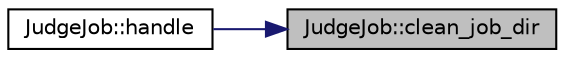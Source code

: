 digraph "JudgeJob::clean_job_dir"
{
 // LATEX_PDF_SIZE
  edge [fontname="Helvetica",fontsize="10",labelfontname="Helvetica",labelfontsize="10"];
  node [fontname="Helvetica",fontsize="10",shape=record];
  rankdir="RL";
  Node15 [label="JudgeJob::clean_job_dir",height=0.2,width=0.4,color="black", fillcolor="grey75", style="filled", fontcolor="black",tooltip="将当前路径切换出本 job 的临时工作路径并清理该工作区"];
  Node15 -> Node16 [dir="back",color="midnightblue",fontsize="10",style="solid",fontname="Helvetica"];
  Node16 [label="JudgeJob::handle",height=0.2,width=0.4,color="black", fillcolor="white", style="filled",URL="$class_judge_job.html#a6fe58f9fcacc9ba6461e97f1a3ac76a3",tooltip="本 Job 的处理函数。整个 job 的工作入口，包括编译执行判题等内容"];
}
